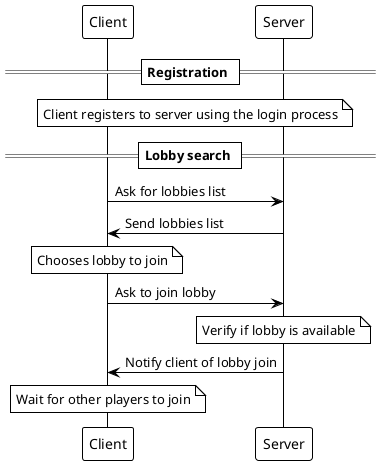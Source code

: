 @startuml
!theme plain
participant "Client" as C
participant "Server" as S

== Registration ==

note over C, S: Client registers to server using the login process

== Lobby search ==

C -> S: Ask for lobbies list
S -> C: Send lobbies list
note over C: Chooses lobby to join
C -> S: Ask to join lobby
note over S: Verify if lobby is available
S -> C: Notify client of lobby join
note over C: Wait for other players to join

@enduml